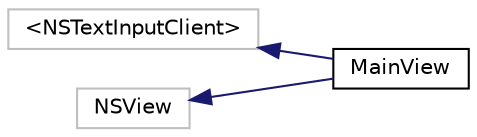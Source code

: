 digraph "Graphical Class Hierarchy"
{
 // LATEX_PDF_SIZE
  edge [fontname="Helvetica",fontsize="10",labelfontname="Helvetica",labelfontsize="10"];
  node [fontname="Helvetica",fontsize="10",shape=record];
  rankdir="LR";
  Node881 [label="\<NSTextInputClient\>",height=0.2,width=0.4,color="grey75", fillcolor="white", style="filled",tooltip=" "];
  Node881 -> Node0 [dir="back",color="midnightblue",fontsize="10",style="solid",fontname="Helvetica"];
  Node0 [label="MainView",height=0.2,width=0.4,color="black", fillcolor="white", style="filled",URL="$interfaceMainView.html",tooltip=" "];
  Node883 [label="NSView",height=0.2,width=0.4,color="grey75", fillcolor="white", style="filled",tooltip=" "];
  Node883 -> Node0 [dir="back",color="midnightblue",fontsize="10",style="solid",fontname="Helvetica"];
}
